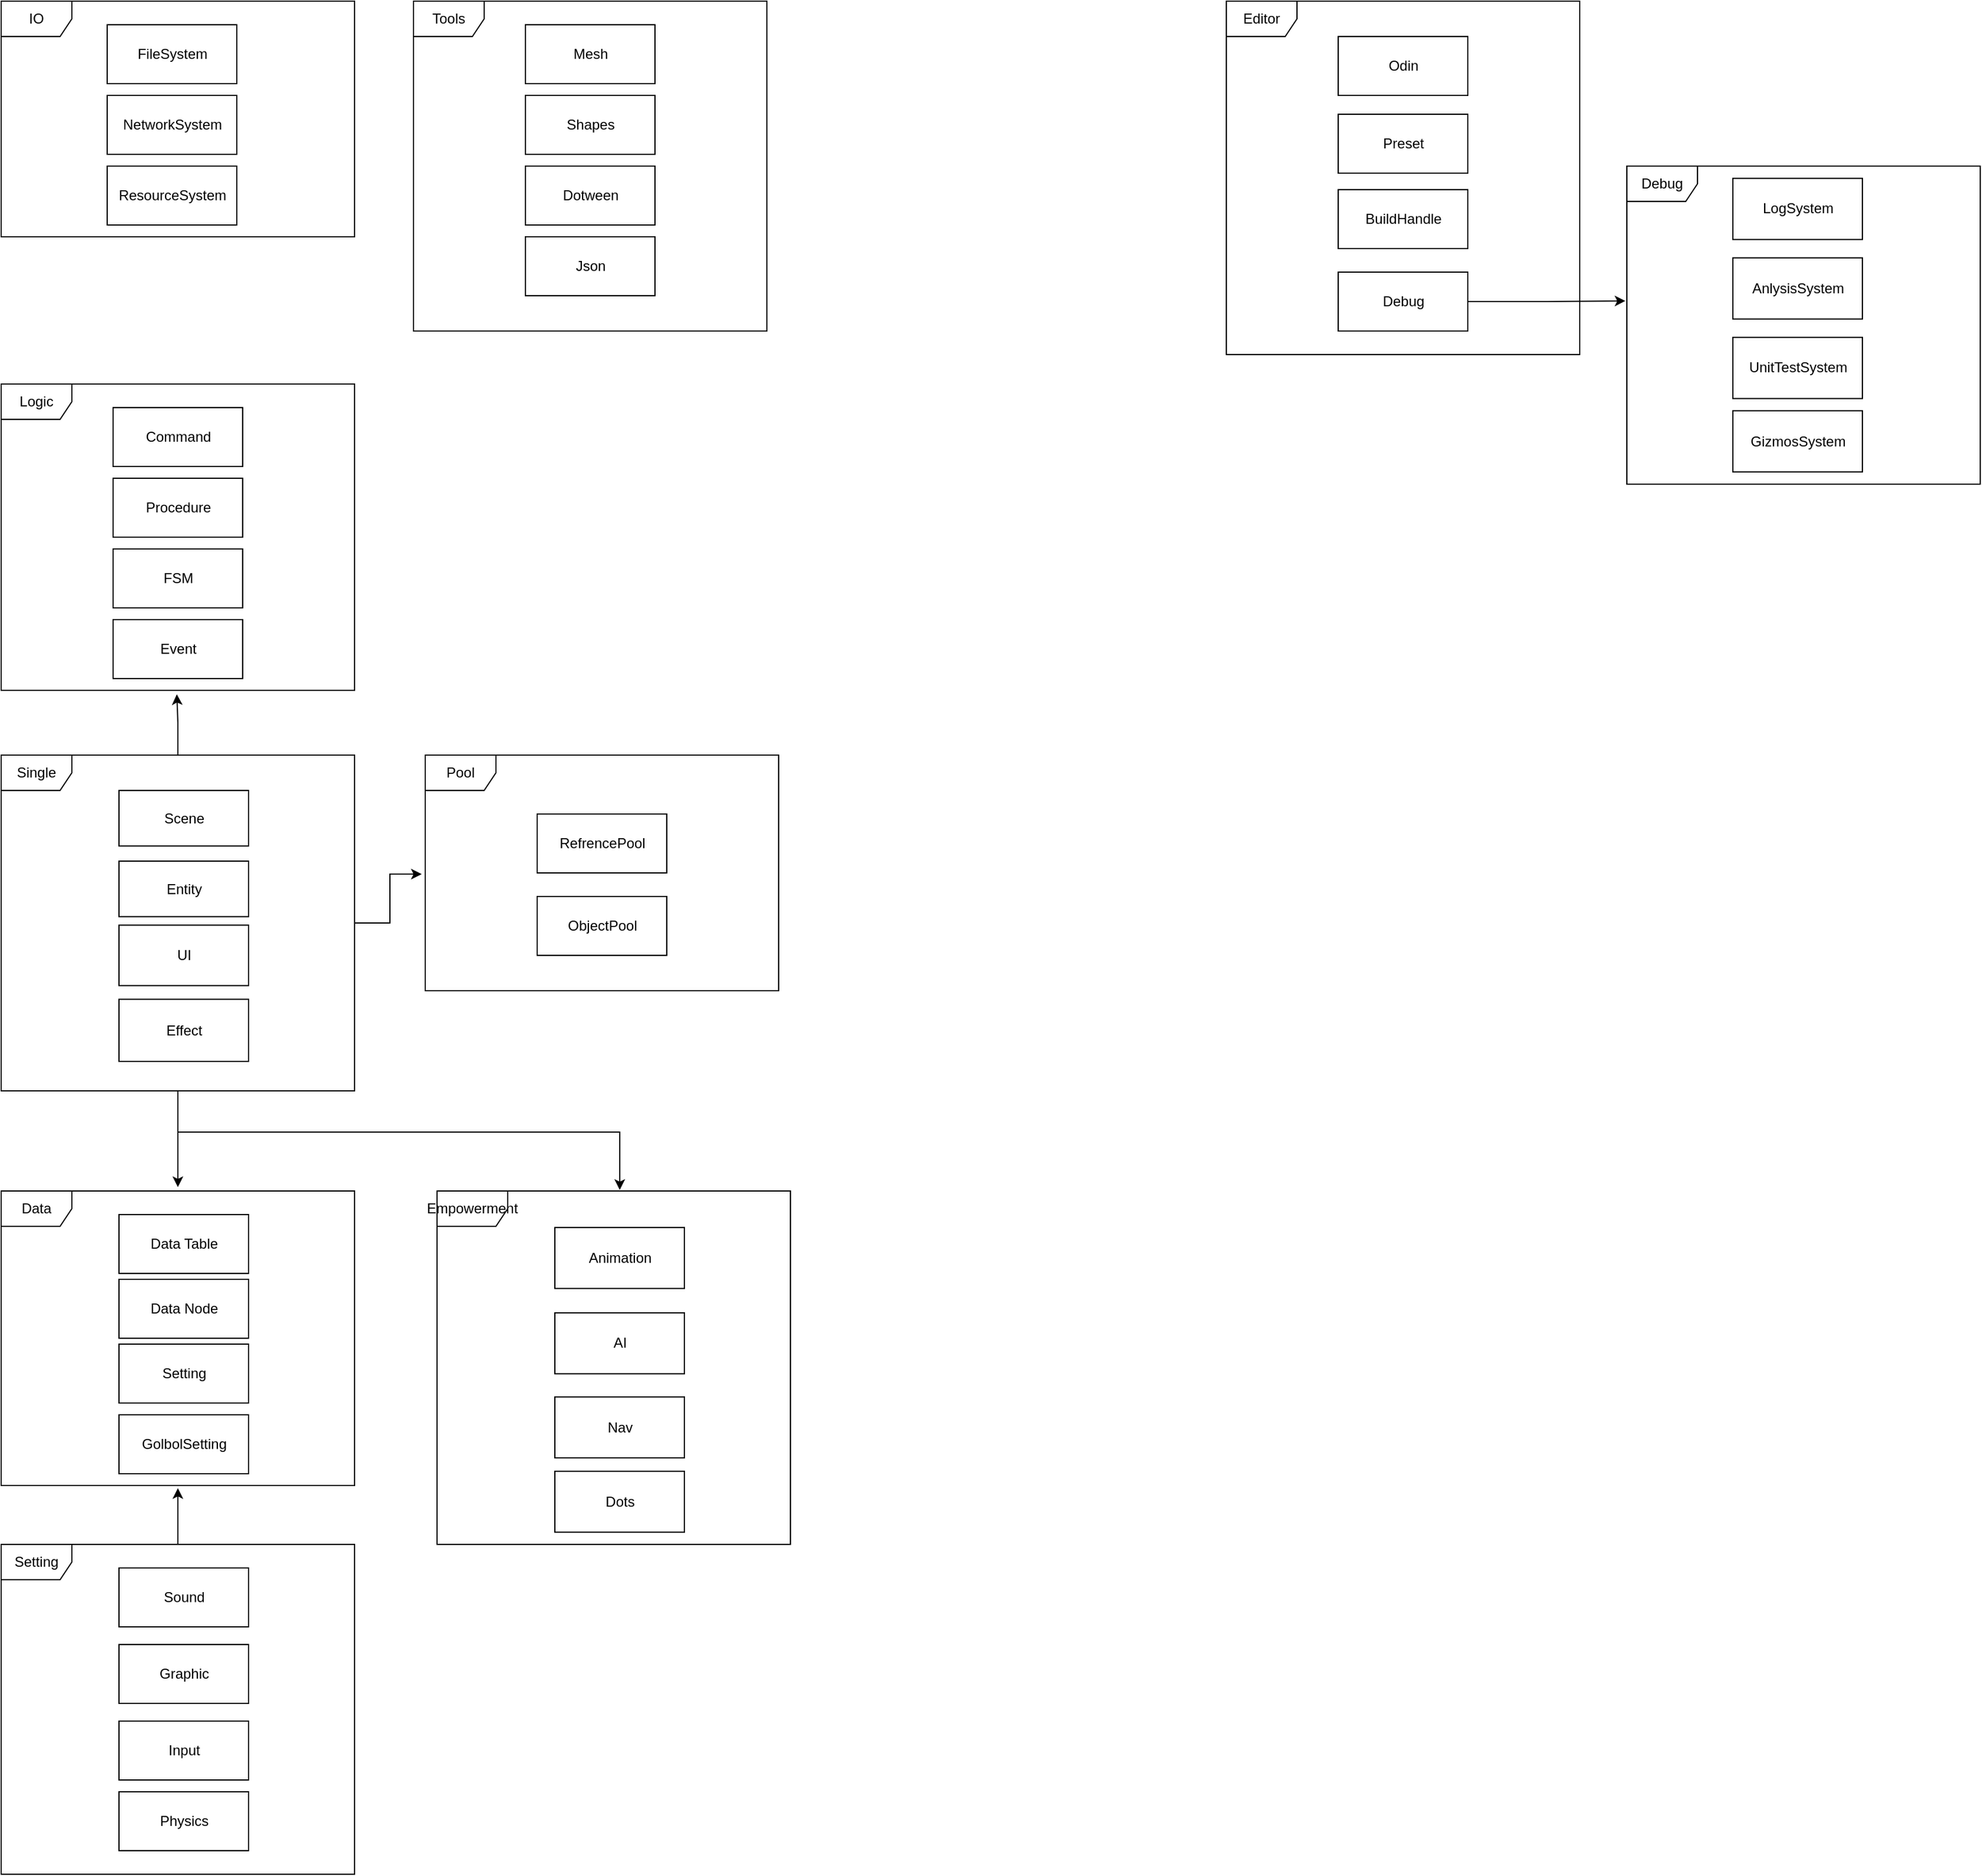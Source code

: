 <mxfile version="17.1.0" type="github">
  <diagram id="ob-UYyuMliJ_9xUmt8Ii" name="Page-1">
    <mxGraphModel dx="1237" dy="663" grid="1" gridSize="10" guides="1" tooltips="1" connect="1" arrows="1" fold="1" page="1" pageScale="1" pageWidth="827" pageHeight="1169" math="0" shadow="0">
      <root>
        <mxCell id="0" />
        <mxCell id="1" parent="0" />
        <mxCell id="TMDQbr_qUR_ZuYRfACLo-59" style="edgeStyle=orthogonalEdgeStyle;rounded=0;orthogonalLoop=1;jettySize=auto;html=1;entryX=0.5;entryY=1.009;entryDx=0;entryDy=0;entryPerimeter=0;" edge="1" parent="1" source="TMDQbr_qUR_ZuYRfACLo-54" target="TMDQbr_qUR_ZuYRfACLo-11">
          <mxGeometry relative="1" as="geometry" />
        </mxCell>
        <mxCell id="TMDQbr_qUR_ZuYRfACLo-32" value="" style="group" vertex="1" connectable="0" parent="1">
          <mxGeometry width="300" height="200" as="geometry" />
        </mxCell>
        <mxCell id="TMDQbr_qUR_ZuYRfACLo-1" value="FileSystem" style="html=1;" vertex="1" parent="TMDQbr_qUR_ZuYRfACLo-32">
          <mxGeometry x="90" y="20" width="110" height="50" as="geometry" />
        </mxCell>
        <mxCell id="TMDQbr_qUR_ZuYRfACLo-2" value="NetworkSystem" style="html=1;" vertex="1" parent="TMDQbr_qUR_ZuYRfACLo-32">
          <mxGeometry x="90" y="80" width="110" height="50" as="geometry" />
        </mxCell>
        <mxCell id="TMDQbr_qUR_ZuYRfACLo-3" value="ResourceSystem" style="html=1;" vertex="1" parent="TMDQbr_qUR_ZuYRfACLo-32">
          <mxGeometry x="90" y="140" width="110" height="50" as="geometry" />
        </mxCell>
        <mxCell id="TMDQbr_qUR_ZuYRfACLo-5" value="IO" style="shape=umlFrame;whiteSpace=wrap;html=1;" vertex="1" parent="TMDQbr_qUR_ZuYRfACLo-32">
          <mxGeometry width="300" height="200" as="geometry" />
        </mxCell>
        <mxCell id="TMDQbr_qUR_ZuYRfACLo-33" value="" style="group" vertex="1" connectable="0" parent="1">
          <mxGeometry x="1380" y="140" width="300" height="270" as="geometry" />
        </mxCell>
        <mxCell id="TMDQbr_qUR_ZuYRfACLo-6" value="Debug" style="shape=umlFrame;whiteSpace=wrap;html=1;" vertex="1" parent="TMDQbr_qUR_ZuYRfACLo-33">
          <mxGeometry width="300" height="270" as="geometry" />
        </mxCell>
        <mxCell id="TMDQbr_qUR_ZuYRfACLo-4" value="LogSystem" style="html=1;" vertex="1" parent="TMDQbr_qUR_ZuYRfACLo-33">
          <mxGeometry x="90" y="10.385" width="110" height="51.923" as="geometry" />
        </mxCell>
        <mxCell id="TMDQbr_qUR_ZuYRfACLo-7" value="AnlysisSystem" style="html=1;" vertex="1" parent="TMDQbr_qUR_ZuYRfACLo-33">
          <mxGeometry x="90" y="77.885" width="110" height="51.923" as="geometry" />
        </mxCell>
        <mxCell id="TMDQbr_qUR_ZuYRfACLo-8" value="UnitTestSystem" style="html=1;" vertex="1" parent="TMDQbr_qUR_ZuYRfACLo-33">
          <mxGeometry x="90" y="145.385" width="110" height="51.923" as="geometry" />
        </mxCell>
        <mxCell id="TMDQbr_qUR_ZuYRfACLo-9" value="GizmosSystem" style="html=1;" vertex="1" parent="TMDQbr_qUR_ZuYRfACLo-33">
          <mxGeometry x="90" y="207.692" width="110" height="51.923" as="geometry" />
        </mxCell>
        <mxCell id="TMDQbr_qUR_ZuYRfACLo-34" value="" style="group" vertex="1" connectable="0" parent="1">
          <mxGeometry y="325" width="300" height="260" as="geometry" />
        </mxCell>
        <mxCell id="TMDQbr_qUR_ZuYRfACLo-23" value="Logic" style="shape=umlFrame;whiteSpace=wrap;html=1;" vertex="1" parent="TMDQbr_qUR_ZuYRfACLo-34">
          <mxGeometry width="300" height="260" as="geometry" />
        </mxCell>
        <mxCell id="TMDQbr_qUR_ZuYRfACLo-24" value="Command" style="html=1;" vertex="1" parent="TMDQbr_qUR_ZuYRfACLo-34">
          <mxGeometry x="95" y="20" width="110" height="50" as="geometry" />
        </mxCell>
        <mxCell id="TMDQbr_qUR_ZuYRfACLo-26" value="Procedure" style="html=1;" vertex="1" parent="TMDQbr_qUR_ZuYRfACLo-34">
          <mxGeometry x="95" y="80" width="110" height="50" as="geometry" />
        </mxCell>
        <mxCell id="TMDQbr_qUR_ZuYRfACLo-27" value="FSM" style="html=1;" vertex="1" parent="TMDQbr_qUR_ZuYRfACLo-34">
          <mxGeometry x="95" y="140" width="110" height="50" as="geometry" />
        </mxCell>
        <mxCell id="TMDQbr_qUR_ZuYRfACLo-28" value="Event" style="html=1;" vertex="1" parent="TMDQbr_qUR_ZuYRfACLo-34">
          <mxGeometry x="95" y="200" width="110" height="50" as="geometry" />
        </mxCell>
        <mxCell id="TMDQbr_qUR_ZuYRfACLo-35" value="" style="group" vertex="1" connectable="0" parent="1">
          <mxGeometry x="360" y="640" width="300" height="200" as="geometry" />
        </mxCell>
        <mxCell id="TMDQbr_qUR_ZuYRfACLo-20" value="Pool" style="shape=umlFrame;whiteSpace=wrap;html=1;" vertex="1" parent="TMDQbr_qUR_ZuYRfACLo-35">
          <mxGeometry width="300" height="200" as="geometry" />
        </mxCell>
        <mxCell id="TMDQbr_qUR_ZuYRfACLo-21" value="RefrencePool" style="html=1;" vertex="1" parent="TMDQbr_qUR_ZuYRfACLo-35">
          <mxGeometry x="95" y="50" width="110" height="50" as="geometry" />
        </mxCell>
        <mxCell id="TMDQbr_qUR_ZuYRfACLo-22" value="ObjectPool" style="html=1;" vertex="1" parent="TMDQbr_qUR_ZuYRfACLo-35">
          <mxGeometry x="95" y="120" width="110" height="50" as="geometry" />
        </mxCell>
        <mxCell id="TMDQbr_qUR_ZuYRfACLo-36" style="edgeStyle=orthogonalEdgeStyle;rounded=0;orthogonalLoop=1;jettySize=auto;html=1;entryX=-0.01;entryY=0.505;entryDx=0;entryDy=0;entryPerimeter=0;" edge="1" parent="1" source="TMDQbr_qUR_ZuYRfACLo-16" target="TMDQbr_qUR_ZuYRfACLo-20">
          <mxGeometry relative="1" as="geometry" />
        </mxCell>
        <mxCell id="TMDQbr_qUR_ZuYRfACLo-37" style="edgeStyle=orthogonalEdgeStyle;rounded=0;orthogonalLoop=1;jettySize=auto;html=1;entryX=0.5;entryY=-0.013;entryDx=0;entryDy=0;entryPerimeter=0;" edge="1" parent="1" source="TMDQbr_qUR_ZuYRfACLo-16" target="TMDQbr_qUR_ZuYRfACLo-11">
          <mxGeometry relative="1" as="geometry" />
        </mxCell>
        <mxCell id="TMDQbr_qUR_ZuYRfACLo-41" style="edgeStyle=orthogonalEdgeStyle;rounded=0;orthogonalLoop=1;jettySize=auto;html=1;entryX=0.497;entryY=1.013;entryDx=0;entryDy=0;entryPerimeter=0;" edge="1" parent="1" source="TMDQbr_qUR_ZuYRfACLo-16" target="TMDQbr_qUR_ZuYRfACLo-23">
          <mxGeometry relative="1" as="geometry" />
        </mxCell>
        <mxCell id="TMDQbr_qUR_ZuYRfACLo-46" style="edgeStyle=orthogonalEdgeStyle;rounded=0;orthogonalLoop=1;jettySize=auto;html=1;entryX=0.517;entryY=-0.003;entryDx=0;entryDy=0;entryPerimeter=0;" edge="1" parent="1" source="TMDQbr_qUR_ZuYRfACLo-16" target="TMDQbr_qUR_ZuYRfACLo-42">
          <mxGeometry relative="1" as="geometry">
            <Array as="points">
              <mxPoint x="150" y="960" />
              <mxPoint x="525" y="960" />
            </Array>
          </mxGeometry>
        </mxCell>
        <mxCell id="TMDQbr_qUR_ZuYRfACLo-16" value="Single" style="shape=umlFrame;whiteSpace=wrap;html=1;" vertex="1" parent="1">
          <mxGeometry y="640" width="300" height="285" as="geometry" />
        </mxCell>
        <mxCell id="TMDQbr_qUR_ZuYRfACLo-17" value="Entity" style="html=1;" vertex="1" parent="1">
          <mxGeometry x="100" y="730" width="110" height="47.16" as="geometry" />
        </mxCell>
        <mxCell id="TMDQbr_qUR_ZuYRfACLo-18" value="UI" style="html=1;" vertex="1" parent="1">
          <mxGeometry x="100" y="784.32" width="110" height="51.36" as="geometry" />
        </mxCell>
        <mxCell id="TMDQbr_qUR_ZuYRfACLo-19" value="Effect" style="html=1;" vertex="1" parent="1">
          <mxGeometry x="100" y="847.27" width="110" height="52.73" as="geometry" />
        </mxCell>
        <mxCell id="TMDQbr_qUR_ZuYRfACLo-40" value="Scene" style="html=1;" vertex="1" parent="1">
          <mxGeometry x="100" y="670" width="110" height="47.16" as="geometry" />
        </mxCell>
        <mxCell id="TMDQbr_qUR_ZuYRfACLo-49" value="" style="group" vertex="1" connectable="0" parent="1">
          <mxGeometry x="370" y="1010" width="300" height="300" as="geometry" />
        </mxCell>
        <mxCell id="TMDQbr_qUR_ZuYRfACLo-42" value="Empowerment" style="shape=umlFrame;whiteSpace=wrap;html=1;" vertex="1" parent="TMDQbr_qUR_ZuYRfACLo-49">
          <mxGeometry width="300" height="300" as="geometry" />
        </mxCell>
        <mxCell id="TMDQbr_qUR_ZuYRfACLo-48" value="Dots" style="html=1;" vertex="1" parent="TMDQbr_qUR_ZuYRfACLo-49">
          <mxGeometry x="100" y="237.931" width="110" height="51.724" as="geometry" />
        </mxCell>
        <mxCell id="TMDQbr_qUR_ZuYRfACLo-43" value="Animation" style="html=1;" vertex="1" parent="TMDQbr_qUR_ZuYRfACLo-49">
          <mxGeometry x="100" y="31.034" width="110" height="51.724" as="geometry" />
        </mxCell>
        <mxCell id="TMDQbr_qUR_ZuYRfACLo-44" value="AI" style="html=1;" vertex="1" parent="TMDQbr_qUR_ZuYRfACLo-49">
          <mxGeometry x="100" y="103.448" width="110" height="51.724" as="geometry" />
        </mxCell>
        <mxCell id="TMDQbr_qUR_ZuYRfACLo-45" value="Nav" style="html=1;" vertex="1" parent="TMDQbr_qUR_ZuYRfACLo-49">
          <mxGeometry x="100" y="174.828" width="110" height="51.724" as="geometry" />
        </mxCell>
        <mxCell id="TMDQbr_qUR_ZuYRfACLo-51" value="" style="group" vertex="1" connectable="0" parent="1">
          <mxGeometry y="1010" width="300" height="250" as="geometry" />
        </mxCell>
        <mxCell id="TMDQbr_qUR_ZuYRfACLo-11" value="Data" style="shape=umlFrame;whiteSpace=wrap;html=1;" vertex="1" parent="TMDQbr_qUR_ZuYRfACLo-51">
          <mxGeometry width="300" height="250" as="geometry" />
        </mxCell>
        <mxCell id="TMDQbr_qUR_ZuYRfACLo-12" value="Data Table" style="html=1;" vertex="1" parent="TMDQbr_qUR_ZuYRfACLo-51">
          <mxGeometry x="100" y="20" width="110" height="50" as="geometry" />
        </mxCell>
        <mxCell id="TMDQbr_qUR_ZuYRfACLo-13" value="Data Node" style="html=1;" vertex="1" parent="TMDQbr_qUR_ZuYRfACLo-51">
          <mxGeometry x="100" y="75" width="110" height="50" as="geometry" />
        </mxCell>
        <mxCell id="TMDQbr_qUR_ZuYRfACLo-14" value="Setting" style="html=1;" vertex="1" parent="TMDQbr_qUR_ZuYRfACLo-51">
          <mxGeometry x="100" y="130" width="110" height="50" as="geometry" />
        </mxCell>
        <mxCell id="TMDQbr_qUR_ZuYRfACLo-50" value="GolbolSetting" style="html=1;" vertex="1" parent="TMDQbr_qUR_ZuYRfACLo-51">
          <mxGeometry x="100" y="190" width="110" height="50" as="geometry" />
        </mxCell>
        <mxCell id="TMDQbr_qUR_ZuYRfACLo-54" value="Setting" style="shape=umlFrame;whiteSpace=wrap;html=1;" vertex="1" parent="1">
          <mxGeometry y="1310" width="300" height="280" as="geometry" />
        </mxCell>
        <mxCell id="TMDQbr_qUR_ZuYRfACLo-52" value="Sound" style="html=1;" vertex="1" parent="1">
          <mxGeometry x="100" y="1330" width="110" height="50" as="geometry" />
        </mxCell>
        <mxCell id="TMDQbr_qUR_ZuYRfACLo-55" value="Graphic" style="html=1;" vertex="1" parent="1">
          <mxGeometry x="100" y="1395" width="110" height="50" as="geometry" />
        </mxCell>
        <mxCell id="TMDQbr_qUR_ZuYRfACLo-56" value="Input" style="html=1;" vertex="1" parent="1">
          <mxGeometry x="100" y="1460" width="110" height="50" as="geometry" />
        </mxCell>
        <mxCell id="TMDQbr_qUR_ZuYRfACLo-61" value="Physics" style="html=1;" vertex="1" parent="1">
          <mxGeometry x="100" y="1520" width="110" height="50" as="geometry" />
        </mxCell>
        <mxCell id="TMDQbr_qUR_ZuYRfACLo-63" value="Tools" style="shape=umlFrame;whiteSpace=wrap;html=1;" vertex="1" parent="1">
          <mxGeometry x="350" width="300" height="280" as="geometry" />
        </mxCell>
        <mxCell id="TMDQbr_qUR_ZuYRfACLo-64" value="Mesh" style="html=1;" vertex="1" parent="1">
          <mxGeometry x="445" y="20" width="110" height="50" as="geometry" />
        </mxCell>
        <mxCell id="TMDQbr_qUR_ZuYRfACLo-65" value="Shapes" style="html=1;" vertex="1" parent="1">
          <mxGeometry x="445" y="80" width="110" height="50" as="geometry" />
        </mxCell>
        <mxCell id="TMDQbr_qUR_ZuYRfACLo-66" value="Dotween" style="html=1;" vertex="1" parent="1">
          <mxGeometry x="445" y="140" width="110" height="50" as="geometry" />
        </mxCell>
        <mxCell id="TMDQbr_qUR_ZuYRfACLo-68" value="Json" style="html=1;" vertex="1" parent="1">
          <mxGeometry x="445" y="200" width="110" height="50" as="geometry" />
        </mxCell>
        <mxCell id="TMDQbr_qUR_ZuYRfACLo-71" value="Editor" style="shape=umlFrame;whiteSpace=wrap;html=1;" vertex="1" parent="1">
          <mxGeometry x="1040" width="300" height="300" as="geometry" />
        </mxCell>
        <mxCell id="TMDQbr_qUR_ZuYRfACLo-72" value="Odin" style="html=1;" vertex="1" parent="1">
          <mxGeometry x="1135" y="30" width="110" height="50" as="geometry" />
        </mxCell>
        <mxCell id="TMDQbr_qUR_ZuYRfACLo-73" value="Preset" style="html=1;" vertex="1" parent="1">
          <mxGeometry x="1135" y="96" width="110" height="50" as="geometry" />
        </mxCell>
        <mxCell id="TMDQbr_qUR_ZuYRfACLo-74" value="BuildHandle" style="html=1;" vertex="1" parent="1">
          <mxGeometry x="1135" y="160" width="110" height="50" as="geometry" />
        </mxCell>
        <mxCell id="TMDQbr_qUR_ZuYRfACLo-76" style="edgeStyle=orthogonalEdgeStyle;rounded=0;orthogonalLoop=1;jettySize=auto;html=1;entryX=-0.004;entryY=0.424;entryDx=0;entryDy=0;entryPerimeter=0;" edge="1" parent="1" source="TMDQbr_qUR_ZuYRfACLo-75" target="TMDQbr_qUR_ZuYRfACLo-6">
          <mxGeometry relative="1" as="geometry" />
        </mxCell>
        <mxCell id="TMDQbr_qUR_ZuYRfACLo-75" value="Debug" style="html=1;" vertex="1" parent="1">
          <mxGeometry x="1135" y="230" width="110" height="50" as="geometry" />
        </mxCell>
      </root>
    </mxGraphModel>
  </diagram>
</mxfile>
